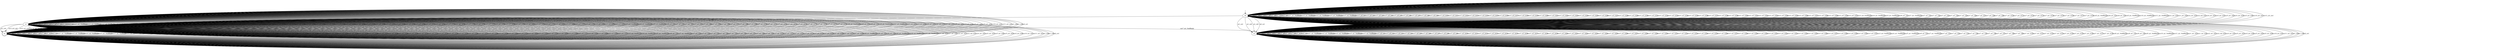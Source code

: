digraph B {
s0 [label="s0"];
s1 [label="s1"];
s2 [label="s2", shape=doublecircle];
s3 [label="s3"];
s0 -> s1 [label="ai1_ce1"];
s0 -> s3 [label="ai1_ce2"];
s0 -> s0 [label="ai1_ce3"];
s0 -> s0 [label="ai1_ce4"];
s0 -> s0 [label="ai1_ce5"];
s0 -> s0 [label="ai1_ce7"];
s0 -> s0 [label="ai1_ce9"];
s0 -> s0 [label="ai1_ce10"];
s0 -> s0 [label="ai2_ce2"];
s0 -> s0 [label="usr1_ai1_VoidReply"];
s0 -> s0 [label="usr2_ai1_VoidReply"];
s0 -> s0 [label="usr2_ai2_VoidReply"];
s0 -> s0 [label="usr3_ai1_VoidReply"];
s0 -> s0 [label="usr3_ai2_VoidReply"];
s0 -> s0 [label="usr3_ai3_re1"];
s0 -> s0 [label="usr3_ai3_re2"];
s0 -> s0 [label="usr3_ai3_re3"];
s0 -> s0 [label="usr3_ai3_re4"];
s0 -> s0 [label="usr3_ai3_re5"];
s0 -> s0 [label="usr3_ai3_re6"];
s0 -> s0 [label="usr3_ai3_re7"];
s0 -> s0 [label="usr3_ai3_re8"];
s0 -> s0 [label="usr3_ai3_re9"];
s0 -> s0 [label="usr3_ai3_re10"];
s0 -> s0 [label="usr3_ai3_re11"];
s0 -> s0 [label="usr3_ai3_re12"];
s0 -> s0 [label="usr3_ai3_re13"];
s0 -> s0 [label="usr3_ai3_re14"];
s0 -> s0 [label="usr3_ai3_re15"];
s0 -> s0 [label="usr3_ai3_re16"];
s0 -> s0 [label="usr3_ai3_re17"];
s0 -> s0 [label="usr3_ai3_re18"];
s0 -> s0 [label="usr3_ai3_re19"];
s0 -> s0 [label="usr3_ai3_re20"];
s0 -> s0 [label="usr3_ai3_re21"];
s0 -> s0 [label="usr3_ai3_re22"];
s0 -> s0 [label="usr3_ai3_re23"];
s0 -> s0 [label="usr3_ai3_re24"];
s0 -> s0 [label="usr3_ai3_re25"];
s0 -> s0 [label="usr3_ai3_re26"];
s0 -> s0 [label="usr3_ai3_re27"];
s0 -> s0 [label="usr3_ai3_re28"];
s0 -> s0 [label="usr3_ai3_re29"];
s0 -> s0 [label="usr3_ai3_re30"];
s0 -> s0 [label="usr3_ai3_re31"];
s0 -> s0 [label="usr3_ai3_re32"];
s0 -> s0 [label="usr3_ai3_re33"];
s0 -> s0 [label="usr3_ai3_re34"];
s0 -> s0 [label="usr3_ai3_re35"];
s0 -> s0 [label="usr3_ai3_re36"];
s0 -> s0 [label="usr3_ai3_re37"];
s0 -> s0 [label="usr3_ai3_re38"];
s0 -> s0 [label="usr3_ai3_re39"];
s0 -> s0 [label="usr3_ai3_re40"];
s0 -> s0 [label="usr3_ai3_re41"];
s0 -> s0 [label="usr3_ai3_re42"];
s0 -> s0 [label="usr3_ai3_re43"];
s0 -> s0 [label="usr3_ai3_re44"];
s0 -> s0 [label="usr3_ai3_re45"];
s0 -> s0 [label="usr3_ai3_re46"];
s0 -> s0 [label="usr3_ai3_re47"];
s0 -> s0 [label="usr3_ai3_re48"];
s0 -> s0 [label="usr3_ai3_re49"];
s0 -> s0 [label="usr3_ai3_re50"];
s0 -> s0 [label="usr3_ai3_re51"];
s0 -> s0 [label="usr3_ai3_VoidReply"];
s0 -> s0 [label="usr4_ai1_VoidReply"];
s0 -> s0 [label="usr5_ai1_VoidReply"];
s0 -> s0 [label="usr6_ai1_re1"];
s0 -> s0 [label="usr7_ai1_VoidReply"];
s0 -> s0 [label="usr7_ai1_re1"];
s0 -> s0 [label="usr7_ai1_re2"];
s0 -> s0 [label="usr7_ai1_re3"];
s0 -> s0 [label="usr7_ai1_re4"];
s0 -> s0 [label="usr7_ai1_re5"];
s0 -> s0 [label="usr7_ai1_re6"];
s0 -> s0 [label="usr7_ai1_re7"];
s0 -> s0 [label="usr7_ai1_re8"];
s0 -> s0 [label="usr7_ai1_re9"];
s0 -> s0 [label="usr7_ai1_re10"];
s0 -> s0 [label="usr7_ai1_re11"];
s0 -> s0 [label="usr7_ai1_re12"];
s0 -> s0 [label="usr7_ai1_re13"];
s0 -> s0 [label="usr7_ai1_re14"];
s0 -> s0 [label="usr7_ai1_re15"];
s0 -> s0 [label="usr7_ai1_re16"];
s0 -> s0 [label="usr7_ai1_re17"];
s0 -> s0 [label="usr7_ai1_re18"];
s0 -> s0 [label="usr8_ai1_VoidReply"];
s0 -> s0 [label="usr8_ai1_re1"];
s0 -> s0 [label="usr8_ai1_re2"];
s0 -> s0 [label="usr9_ai1_VoidReply"];
s0 -> s0 [label="usr10_ai1_VoidReply"];
s0 -> s0 [label="usr11_ai1_VoidReply"];
s0 -> s0 [label="usr1_ni1_ne1"];
s0 -> s0 [label="usr1_ni1_ne2"];
s0 -> s0 [label="usr2_ni1_ne1"];
s0 -> s0 [label="usr2_ni2_ne1"];
s0 -> s0 [label="usr4_ni1_ne1"];
s0 -> s0 [label="usr5_ni1_ne1"];
s0 -> s0 [label="usr5_ni1_ne2"];
s0 -> s0 [label="usr5_ni1_ne3"];
s0 -> s0 [label="usr5_ni1_ne4"];
s0 -> s0 [label="usr10_ni1_ne1"];
s0 -> s0 [label="usr11_ni1_ne1"];
s0 -> s3 [label="ai1_ce6"];
s0 -> s3 [label="ai1_ce8"];
s0 -> s3 [label="ai2_ce1"];
s1 -> s1 [label="ai1_ce1"];
s1 -> s1 [label="ai1_ce2"];
s1 -> s1 [label="ai1_ce3"];
s1 -> s2 [label="ai1_ce4"];
s1 -> s1 [label="ai1_ce5"];
s1 -> s1 [label="ai1_ce7"];
s1 -> s1 [label="ai1_ce9"];
s1 -> s1 [label="ai1_ce10"];
s1 -> s1 [label="ai2_ce2"];
s1 -> s1 [label="usr1_ai1_VoidReply"];
s1 -> s1 [label="usr2_ai1_VoidReply"];
s1 -> s1 [label="usr2_ai2_VoidReply"];
s1 -> s1 [label="usr3_ai1_VoidReply"];
s1 -> s1 [label="usr3_ai2_VoidReply"];
s1 -> s1 [label="usr3_ai3_re1"];
s1 -> s1 [label="usr3_ai3_re2"];
s1 -> s1 [label="usr3_ai3_re3"];
s1 -> s1 [label="usr3_ai3_re4"];
s1 -> s1 [label="usr3_ai3_re5"];
s1 -> s1 [label="usr3_ai3_re6"];
s1 -> s1 [label="usr3_ai3_re7"];
s1 -> s1 [label="usr3_ai3_re8"];
s1 -> s2 [label="usr3_ai3_re9"];
s1 -> s1 [label="usr3_ai3_re10"];
s1 -> s1 [label="usr3_ai3_re11"];
s1 -> s1 [label="usr3_ai3_re12"];
s1 -> s1 [label="usr3_ai3_re13"];
s1 -> s1 [label="usr3_ai3_re14"];
s1 -> s1 [label="usr3_ai3_re15"];
s1 -> s1 [label="usr3_ai3_re16"];
s1 -> s1 [label="usr3_ai3_re17"];
s1 -> s1 [label="usr3_ai3_re18"];
s1 -> s1 [label="usr3_ai3_re19"];
s1 -> s1 [label="usr3_ai3_re20"];
s1 -> s1 [label="usr3_ai3_re21"];
s1 -> s1 [label="usr3_ai3_re22"];
s1 -> s1 [label="usr3_ai3_re23"];
s1 -> s1 [label="usr3_ai3_re24"];
s1 -> s1 [label="usr3_ai3_re25"];
s1 -> s1 [label="usr3_ai3_re26"];
s1 -> s1 [label="usr3_ai3_re27"];
s1 -> s1 [label="usr3_ai3_re28"];
s1 -> s1 [label="usr3_ai3_re29"];
s1 -> s1 [label="usr3_ai3_re30"];
s1 -> s1 [label="usr3_ai3_re31"];
s1 -> s1 [label="usr3_ai3_re32"];
s1 -> s1 [label="usr3_ai3_re33"];
s1 -> s1 [label="usr3_ai3_re34"];
s1 -> s1 [label="usr3_ai3_re35"];
s1 -> s1 [label="usr3_ai3_re36"];
s1 -> s1 [label="usr3_ai3_re37"];
s1 -> s1 [label="usr3_ai3_re38"];
s1 -> s1 [label="usr3_ai3_re39"];
s1 -> s1 [label="usr3_ai3_re40"];
s1 -> s1 [label="usr3_ai3_re41"];
s1 -> s1 [label="usr3_ai3_re42"];
s1 -> s1 [label="usr3_ai3_re43"];
s1 -> s2 [label="usr3_ai3_re44"];
s1 -> s1 [label="usr3_ai3_re45"];
s1 -> s1 [label="usr3_ai3_re46"];
s1 -> s1 [label="usr3_ai3_re47"];
s1 -> s1 [label="usr3_ai3_re48"];
s1 -> s1 [label="usr3_ai3_re49"];
s1 -> s1 [label="usr3_ai3_re50"];
s1 -> s1 [label="usr3_ai3_re51"];
s1 -> s1 [label="usr3_ai3_VoidReply"];
s1 -> s1 [label="usr4_ai1_VoidReply"];
s1 -> s1 [label="usr5_ai1_VoidReply"];
s1 -> s1 [label="usr6_ai1_re1"];
s1 -> s3 [label="usr7_ai1_VoidReply"];
s1 -> s1 [label="usr7_ai1_re1"];
s1 -> s1 [label="usr7_ai1_re2"];
s1 -> s1 [label="usr7_ai1_re3"];
s1 -> s1 [label="usr7_ai1_re4"];
s1 -> s1 [label="usr7_ai1_re5"];
s1 -> s1 [label="usr7_ai1_re6"];
s1 -> s1 [label="usr7_ai1_re7"];
s1 -> s1 [label="usr7_ai1_re8"];
s1 -> s1 [label="usr7_ai1_re9"];
s1 -> s1 [label="usr7_ai1_re10"];
s1 -> s1 [label="usr7_ai1_re11"];
s1 -> s1 [label="usr7_ai1_re12"];
s1 -> s1 [label="usr7_ai1_re13"];
s1 -> s1 [label="usr7_ai1_re14"];
s1 -> s1 [label="usr7_ai1_re15"];
s1 -> s1 [label="usr7_ai1_re16"];
s1 -> s1 [label="usr7_ai1_re17"];
s1 -> s1 [label="usr7_ai1_re18"];
s1 -> s1 [label="usr8_ai1_VoidReply"];
s1 -> s1 [label="usr8_ai1_re1"];
s1 -> s1 [label="usr8_ai1_re2"];
s1 -> s1 [label="usr9_ai1_VoidReply"];
s1 -> s2 [label="usr10_ai1_VoidReply"];
s1 -> s1 [label="usr11_ai1_VoidReply"];
s1 -> s1 [label="usr1_ni1_ne1"];
s1 -> s1 [label="usr1_ni1_ne2"];
s1 -> s1 [label="usr2_ni1_ne1"];
s1 -> s1 [label="usr2_ni2_ne1"];
s1 -> s1 [label="usr4_ni1_ne1"];
s1 -> s1 [label="usr5_ni1_ne1"];
s1 -> s1 [label="usr5_ni1_ne2"];
s1 -> s1 [label="usr5_ni1_ne3"];
s1 -> s1 [label="usr5_ni1_ne4"];
s1 -> s1 [label="usr10_ni1_ne1"];
s1 -> s1 [label="usr11_ni1_ne1"];
s1 -> s1 [label="ai1_ce6"];
s1 -> s1 [label="ai1_ce8"];
s1 -> s1 [label="ai2_ce1"];
s2 -> s2 [label="ai1_ce1"];
s2 -> s2 [label="ai1_ce2"];
s2 -> s2 [label="ai1_ce3"];
s2 -> s2 [label="ai1_ce4"];
s2 -> s2 [label="ai1_ce5"];
s2 -> s2 [label="ai1_ce7"];
s2 -> s2 [label="ai1_ce9"];
s2 -> s2 [label="ai1_ce10"];
s2 -> s2 [label="ai2_ce2"];
s2 -> s2 [label="usr1_ai1_VoidReply"];
s2 -> s2 [label="usr2_ai1_VoidReply"];
s2 -> s2 [label="usr2_ai2_VoidReply"];
s2 -> s2 [label="usr3_ai1_VoidReply"];
s2 -> s2 [label="usr3_ai2_VoidReply"];
s2 -> s2 [label="usr3_ai3_re1"];
s2 -> s2 [label="usr3_ai3_re2"];
s2 -> s2 [label="usr3_ai3_re3"];
s2 -> s2 [label="usr3_ai3_re4"];
s2 -> s2 [label="usr3_ai3_re5"];
s2 -> s2 [label="usr3_ai3_re6"];
s2 -> s2 [label="usr3_ai3_re7"];
s2 -> s2 [label="usr3_ai3_re8"];
s2 -> s2 [label="usr3_ai3_re9"];
s2 -> s2 [label="usr3_ai3_re10"];
s2 -> s2 [label="usr3_ai3_re11"];
s2 -> s2 [label="usr3_ai3_re12"];
s2 -> s2 [label="usr3_ai3_re13"];
s2 -> s2 [label="usr3_ai3_re14"];
s2 -> s2 [label="usr3_ai3_re15"];
s2 -> s2 [label="usr3_ai3_re16"];
s2 -> s2 [label="usr3_ai3_re17"];
s2 -> s2 [label="usr3_ai3_re18"];
s2 -> s2 [label="usr3_ai3_re19"];
s2 -> s2 [label="usr3_ai3_re20"];
s2 -> s2 [label="usr3_ai3_re21"];
s2 -> s2 [label="usr3_ai3_re22"];
s2 -> s2 [label="usr3_ai3_re23"];
s2 -> s2 [label="usr3_ai3_re24"];
s2 -> s2 [label="usr3_ai3_re25"];
s2 -> s2 [label="usr3_ai3_re26"];
s2 -> s2 [label="usr3_ai3_re27"];
s2 -> s2 [label="usr3_ai3_re28"];
s2 -> s2 [label="usr3_ai3_re29"];
s2 -> s2 [label="usr3_ai3_re30"];
s2 -> s2 [label="usr3_ai3_re31"];
s2 -> s2 [label="usr3_ai3_re32"];
s2 -> s2 [label="usr3_ai3_re33"];
s2 -> s2 [label="usr3_ai3_re34"];
s2 -> s2 [label="usr3_ai3_re35"];
s2 -> s2 [label="usr3_ai3_re36"];
s2 -> s2 [label="usr3_ai3_re37"];
s2 -> s2 [label="usr3_ai3_re38"];
s2 -> s2 [label="usr3_ai3_re39"];
s2 -> s2 [label="usr3_ai3_re40"];
s2 -> s2 [label="usr3_ai3_re41"];
s2 -> s2 [label="usr3_ai3_re42"];
s2 -> s2 [label="usr3_ai3_re43"];
s2 -> s2 [label="usr3_ai3_re44"];
s2 -> s2 [label="usr3_ai3_re45"];
s2 -> s2 [label="usr3_ai3_re46"];
s2 -> s2 [label="usr3_ai3_re47"];
s2 -> s2 [label="usr3_ai3_re48"];
s2 -> s2 [label="usr3_ai3_re49"];
s2 -> s2 [label="usr3_ai3_re50"];
s2 -> s2 [label="usr3_ai3_re51"];
s2 -> s2 [label="usr3_ai3_VoidReply"];
s2 -> s2 [label="usr4_ai1_VoidReply"];
s2 -> s2 [label="usr5_ai1_VoidReply"];
s2 -> s2 [label="usr6_ai1_re1"];
s2 -> s2 [label="usr7_ai1_VoidReply"];
s2 -> s2 [label="usr7_ai1_re1"];
s2 -> s2 [label="usr7_ai1_re2"];
s2 -> s2 [label="usr7_ai1_re3"];
s2 -> s2 [label="usr7_ai1_re4"];
s2 -> s2 [label="usr7_ai1_re5"];
s2 -> s2 [label="usr7_ai1_re6"];
s2 -> s2 [label="usr7_ai1_re7"];
s2 -> s2 [label="usr7_ai1_re8"];
s2 -> s2 [label="usr7_ai1_re9"];
s2 -> s2 [label="usr7_ai1_re10"];
s2 -> s2 [label="usr7_ai1_re11"];
s2 -> s2 [label="usr7_ai1_re12"];
s2 -> s2 [label="usr7_ai1_re13"];
s2 -> s2 [label="usr7_ai1_re14"];
s2 -> s2 [label="usr7_ai1_re15"];
s2 -> s2 [label="usr7_ai1_re16"];
s2 -> s2 [label="usr7_ai1_re17"];
s2 -> s2 [label="usr7_ai1_re18"];
s2 -> s2 [label="usr8_ai1_VoidReply"];
s2 -> s2 [label="usr8_ai1_re1"];
s2 -> s2 [label="usr8_ai1_re2"];
s2 -> s2 [label="usr9_ai1_VoidReply"];
s2 -> s2 [label="usr10_ai1_VoidReply"];
s2 -> s2 [label="usr11_ai1_VoidReply"];
s2 -> s2 [label="usr1_ni1_ne1"];
s2 -> s2 [label="usr1_ni1_ne2"];
s2 -> s2 [label="usr2_ni1_ne1"];
s2 -> s2 [label="usr2_ni2_ne1"];
s2 -> s2 [label="usr4_ni1_ne1"];
s2 -> s2 [label="usr5_ni1_ne1"];
s2 -> s2 [label="usr5_ni1_ne2"];
s2 -> s2 [label="usr5_ni1_ne3"];
s2 -> s2 [label="usr5_ni1_ne4"];
s2 -> s2 [label="usr10_ni1_ne1"];
s2 -> s2 [label="usr11_ni1_ne1"];
s2 -> s2 [label="ai1_ce6"];
s2 -> s2 [label="ai1_ce8"];
s2 -> s2 [label="ai2_ce1"];
s3 -> s3 [label="ai1_ce1"];
s3 -> s3 [label="ai1_ce2"];
s3 -> s3 [label="ai1_ce3"];
s3 -> s3 [label="ai1_ce4"];
s3 -> s3 [label="ai1_ce5"];
s3 -> s3 [label="ai1_ce7"];
s3 -> s3 [label="ai1_ce9"];
s3 -> s3 [label="ai1_ce10"];
s3 -> s3 [label="ai2_ce2"];
s3 -> s3 [label="usr1_ai1_VoidReply"];
s3 -> s3 [label="usr2_ai1_VoidReply"];
s3 -> s3 [label="usr2_ai2_VoidReply"];
s3 -> s3 [label="usr3_ai1_VoidReply"];
s3 -> s3 [label="usr3_ai2_VoidReply"];
s3 -> s3 [label="usr3_ai3_re1"];
s3 -> s3 [label="usr3_ai3_re2"];
s3 -> s3 [label="usr3_ai3_re3"];
s3 -> s3 [label="usr3_ai3_re4"];
s3 -> s3 [label="usr3_ai3_re5"];
s3 -> s3 [label="usr3_ai3_re6"];
s3 -> s3 [label="usr3_ai3_re7"];
s3 -> s3 [label="usr3_ai3_re8"];
s3 -> s3 [label="usr3_ai3_re9"];
s3 -> s3 [label="usr3_ai3_re10"];
s3 -> s3 [label="usr3_ai3_re11"];
s3 -> s3 [label="usr3_ai3_re12"];
s3 -> s3 [label="usr3_ai3_re13"];
s3 -> s3 [label="usr3_ai3_re14"];
s3 -> s3 [label="usr3_ai3_re15"];
s3 -> s3 [label="usr3_ai3_re16"];
s3 -> s3 [label="usr3_ai3_re17"];
s3 -> s3 [label="usr3_ai3_re18"];
s3 -> s3 [label="usr3_ai3_re19"];
s3 -> s3 [label="usr3_ai3_re20"];
s3 -> s3 [label="usr3_ai3_re21"];
s3 -> s3 [label="usr3_ai3_re22"];
s3 -> s3 [label="usr3_ai3_re23"];
s3 -> s3 [label="usr3_ai3_re24"];
s3 -> s3 [label="usr3_ai3_re25"];
s3 -> s3 [label="usr3_ai3_re26"];
s3 -> s3 [label="usr3_ai3_re27"];
s3 -> s3 [label="usr3_ai3_re28"];
s3 -> s3 [label="usr3_ai3_re29"];
s3 -> s3 [label="usr3_ai3_re30"];
s3 -> s3 [label="usr3_ai3_re31"];
s3 -> s3 [label="usr3_ai3_re32"];
s3 -> s3 [label="usr3_ai3_re33"];
s3 -> s3 [label="usr3_ai3_re34"];
s3 -> s3 [label="usr3_ai3_re35"];
s3 -> s3 [label="usr3_ai3_re36"];
s3 -> s3 [label="usr3_ai3_re37"];
s3 -> s3 [label="usr3_ai3_re38"];
s3 -> s3 [label="usr3_ai3_re39"];
s3 -> s3 [label="usr3_ai3_re40"];
s3 -> s3 [label="usr3_ai3_re41"];
s3 -> s3 [label="usr3_ai3_re42"];
s3 -> s3 [label="usr3_ai3_re43"];
s3 -> s3 [label="usr3_ai3_re44"];
s3 -> s3 [label="usr3_ai3_re45"];
s3 -> s3 [label="usr3_ai3_re46"];
s3 -> s3 [label="usr3_ai3_re47"];
s3 -> s3 [label="usr3_ai3_re48"];
s3 -> s3 [label="usr3_ai3_re49"];
s3 -> s3 [label="usr3_ai3_re50"];
s3 -> s3 [label="usr3_ai3_re51"];
s3 -> s3 [label="usr3_ai3_VoidReply"];
s3 -> s3 [label="usr4_ai1_VoidReply"];
s3 -> s3 [label="usr5_ai1_VoidReply"];
s3 -> s3 [label="usr6_ai1_re1"];
s3 -> s3 [label="usr7_ai1_VoidReply"];
s3 -> s3 [label="usr7_ai1_re1"];
s3 -> s3 [label="usr7_ai1_re2"];
s3 -> s3 [label="usr7_ai1_re3"];
s3 -> s3 [label="usr7_ai1_re4"];
s3 -> s3 [label="usr7_ai1_re5"];
s3 -> s3 [label="usr7_ai1_re6"];
s3 -> s3 [label="usr7_ai1_re7"];
s3 -> s3 [label="usr7_ai1_re8"];
s3 -> s3 [label="usr7_ai1_re9"];
s3 -> s3 [label="usr7_ai1_re10"];
s3 -> s3 [label="usr7_ai1_re11"];
s3 -> s3 [label="usr7_ai1_re12"];
s3 -> s3 [label="usr7_ai1_re13"];
s3 -> s3 [label="usr7_ai1_re14"];
s3 -> s3 [label="usr7_ai1_re15"];
s3 -> s3 [label="usr7_ai1_re16"];
s3 -> s3 [label="usr7_ai1_re17"];
s3 -> s3 [label="usr7_ai1_re18"];
s3 -> s3 [label="usr8_ai1_VoidReply"];
s3 -> s3 [label="usr8_ai1_re1"];
s3 -> s3 [label="usr8_ai1_re2"];
s3 -> s3 [label="usr9_ai1_VoidReply"];
s3 -> s3 [label="usr10_ai1_VoidReply"];
s3 -> s3 [label="usr11_ai1_VoidReply"];
s3 -> s3 [label="usr1_ni1_ne1"];
s3 -> s3 [label="usr1_ni1_ne2"];
s3 -> s3 [label="usr2_ni1_ne1"];
s3 -> s3 [label="usr2_ni2_ne1"];
s3 -> s3 [label="usr4_ni1_ne1"];
s3 -> s3 [label="usr5_ni1_ne1"];
s3 -> s3 [label="usr5_ni1_ne2"];
s3 -> s3 [label="usr5_ni1_ne3"];
s3 -> s3 [label="usr5_ni1_ne4"];
s3 -> s3 [label="usr10_ni1_ne1"];
s3 -> s3 [label="usr11_ni1_ne1"];
s3 -> s3 [label="ai1_ce6"];
s3 -> s3 [label="ai1_ce8"];
s3 -> s3 [label="ai2_ce1"];
__start0 [shape=none, label=""];
__start0 -> s0 [label=""];
}
